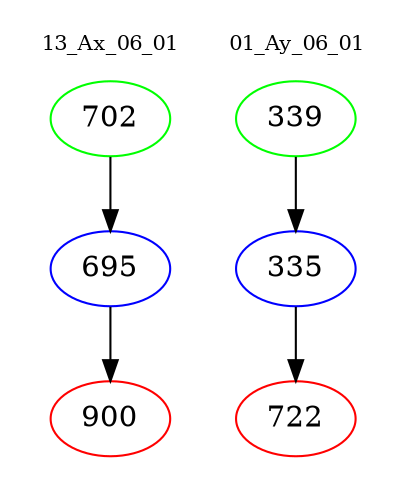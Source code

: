 digraph{
subgraph cluster_0 {
color = white
label = "13_Ax_06_01";
fontsize=10;
T0_702 [label="702", color="green"]
T0_702 -> T0_695 [color="black"]
T0_695 [label="695", color="blue"]
T0_695 -> T0_900 [color="black"]
T0_900 [label="900", color="red"]
}
subgraph cluster_1 {
color = white
label = "01_Ay_06_01";
fontsize=10;
T1_339 [label="339", color="green"]
T1_339 -> T1_335 [color="black"]
T1_335 [label="335", color="blue"]
T1_335 -> T1_722 [color="black"]
T1_722 [label="722", color="red"]
}
}
